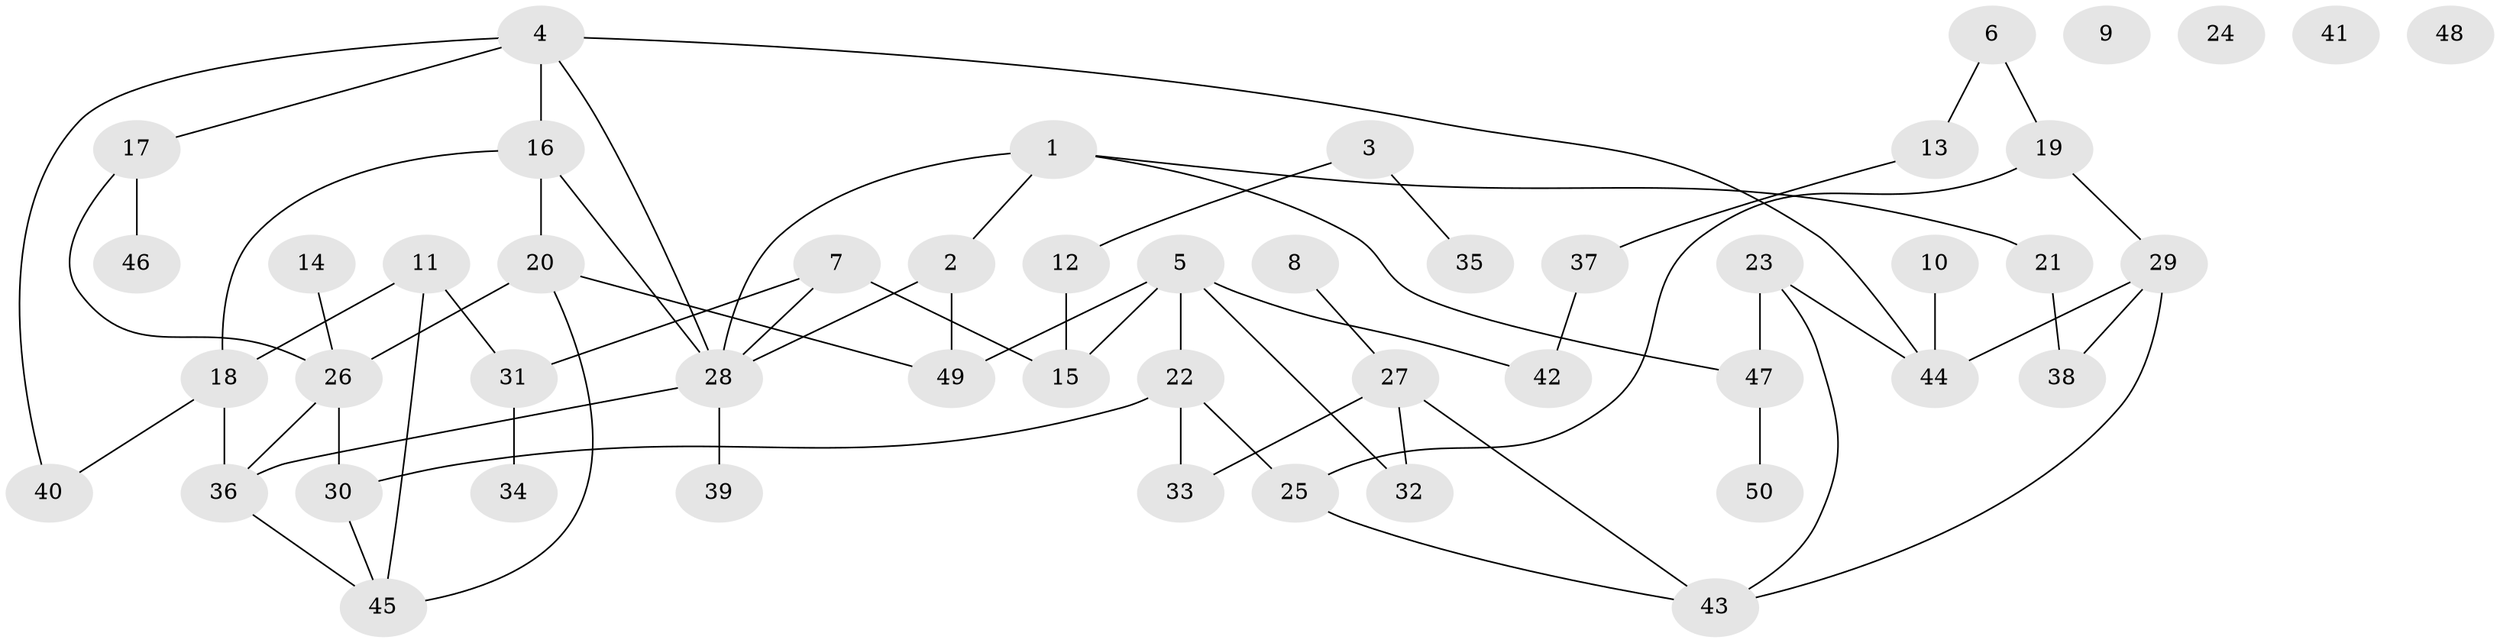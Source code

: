// coarse degree distribution, {2: 0.3333333333333333, 4: 0.23809523809523808, 3: 0.09523809523809523, 6: 0.047619047619047616, 1: 0.14285714285714285, 5: 0.14285714285714285}
// Generated by graph-tools (version 1.1) at 2025/35/03/04/25 23:35:46]
// undirected, 50 vertices, 66 edges
graph export_dot {
  node [color=gray90,style=filled];
  1;
  2;
  3;
  4;
  5;
  6;
  7;
  8;
  9;
  10;
  11;
  12;
  13;
  14;
  15;
  16;
  17;
  18;
  19;
  20;
  21;
  22;
  23;
  24;
  25;
  26;
  27;
  28;
  29;
  30;
  31;
  32;
  33;
  34;
  35;
  36;
  37;
  38;
  39;
  40;
  41;
  42;
  43;
  44;
  45;
  46;
  47;
  48;
  49;
  50;
  1 -- 2;
  1 -- 21;
  1 -- 28;
  1 -- 47;
  2 -- 28;
  2 -- 49;
  3 -- 12;
  3 -- 35;
  4 -- 16;
  4 -- 17;
  4 -- 28;
  4 -- 40;
  4 -- 44;
  5 -- 15;
  5 -- 22;
  5 -- 32;
  5 -- 42;
  5 -- 49;
  6 -- 13;
  6 -- 19;
  7 -- 15;
  7 -- 28;
  7 -- 31;
  8 -- 27;
  10 -- 44;
  11 -- 18;
  11 -- 31;
  11 -- 45;
  12 -- 15;
  13 -- 37;
  14 -- 26;
  16 -- 18;
  16 -- 20;
  16 -- 28;
  17 -- 26;
  17 -- 46;
  18 -- 36;
  18 -- 40;
  19 -- 25;
  19 -- 29;
  20 -- 26;
  20 -- 45;
  20 -- 49;
  21 -- 38;
  22 -- 25;
  22 -- 30;
  22 -- 33;
  23 -- 43;
  23 -- 44;
  23 -- 47;
  25 -- 43;
  26 -- 30;
  26 -- 36;
  27 -- 32;
  27 -- 33;
  27 -- 43;
  28 -- 36;
  28 -- 39;
  29 -- 38;
  29 -- 43;
  29 -- 44;
  30 -- 45;
  31 -- 34;
  36 -- 45;
  37 -- 42;
  47 -- 50;
}
